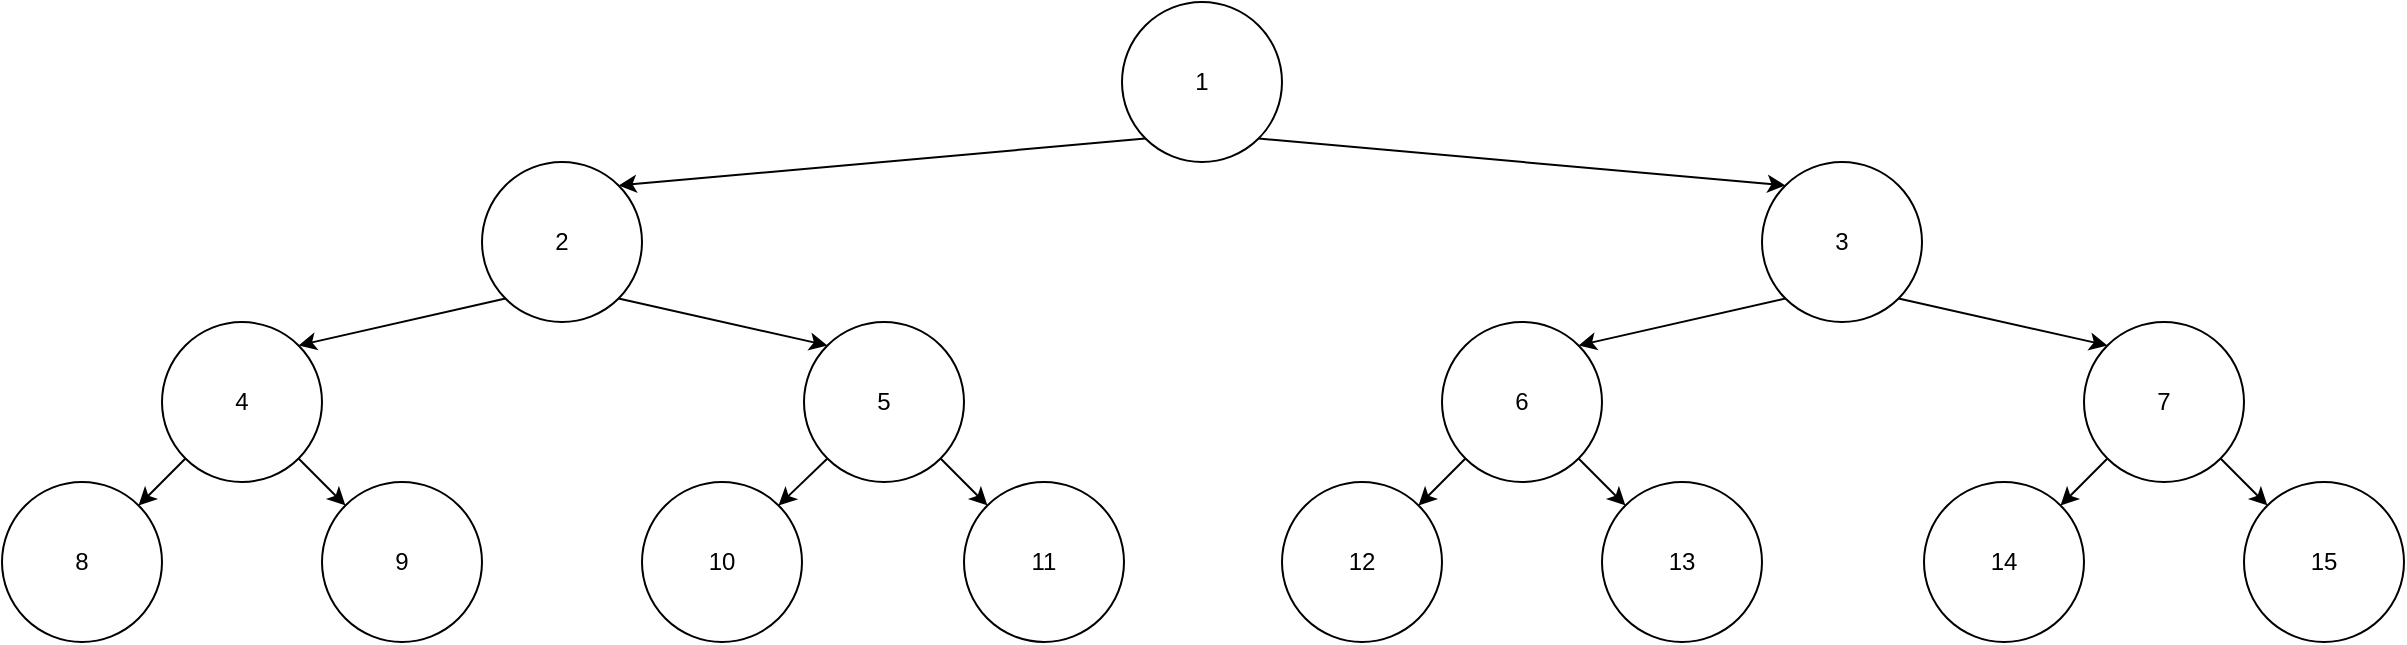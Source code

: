 <mxfile version="21.0.6" type="device"><diagram name="Page-1" id="04czngXnSB9g6v76xQEw"><mxGraphModel dx="2140" dy="587" grid="1" gridSize="10" guides="1" tooltips="1" connect="1" arrows="1" fold="1" page="1" pageScale="1" pageWidth="850" pageHeight="1100" math="0" shadow="0"><root><mxCell id="0"/><mxCell id="1" parent="0"/><mxCell id="1MF-FgxiNsozD0MlJQ0G-25" style="rounded=0;orthogonalLoop=1;jettySize=auto;html=1;exitX=0;exitY=1;exitDx=0;exitDy=0;entryX=1;entryY=0;entryDx=0;entryDy=0;" edge="1" parent="1" source="1MF-FgxiNsozD0MlJQ0G-3" target="1MF-FgxiNsozD0MlJQ0G-4"><mxGeometry relative="1" as="geometry"/></mxCell><mxCell id="1MF-FgxiNsozD0MlJQ0G-26" style="rounded=0;orthogonalLoop=1;jettySize=auto;html=1;exitX=1;exitY=1;exitDx=0;exitDy=0;entryX=0;entryY=0;entryDx=0;entryDy=0;" edge="1" parent="1" source="1MF-FgxiNsozD0MlJQ0G-3" target="1MF-FgxiNsozD0MlJQ0G-11"><mxGeometry relative="1" as="geometry"/></mxCell><mxCell id="1MF-FgxiNsozD0MlJQ0G-3" value="1" style="ellipse;whiteSpace=wrap;html=1;aspect=fixed;" vertex="1" parent="1"><mxGeometry x="400" width="80" height="80" as="geometry"/></mxCell><mxCell id="1MF-FgxiNsozD0MlJQ0G-27" style="rounded=0;orthogonalLoop=1;jettySize=auto;html=1;exitX=0;exitY=1;exitDx=0;exitDy=0;entryX=1;entryY=0;entryDx=0;entryDy=0;" edge="1" parent="1" source="1MF-FgxiNsozD0MlJQ0G-4" target="1MF-FgxiNsozD0MlJQ0G-6"><mxGeometry relative="1" as="geometry"/></mxCell><mxCell id="1MF-FgxiNsozD0MlJQ0G-4" value="2" style="ellipse;whiteSpace=wrap;html=1;aspect=fixed;" vertex="1" parent="1"><mxGeometry x="80" y="80" width="80" height="80" as="geometry"/></mxCell><mxCell id="1MF-FgxiNsozD0MlJQ0G-31" style="rounded=0;orthogonalLoop=1;jettySize=auto;html=1;exitX=0;exitY=1;exitDx=0;exitDy=0;entryX=1;entryY=0;entryDx=0;entryDy=0;" edge="1" parent="1" source="1MF-FgxiNsozD0MlJQ0G-6" target="1MF-FgxiNsozD0MlJQ0G-17"><mxGeometry relative="1" as="geometry"/></mxCell><mxCell id="1MF-FgxiNsozD0MlJQ0G-32" style="rounded=0;orthogonalLoop=1;jettySize=auto;html=1;exitX=1;exitY=1;exitDx=0;exitDy=0;entryX=0;entryY=0;entryDx=0;entryDy=0;" edge="1" parent="1" source="1MF-FgxiNsozD0MlJQ0G-6" target="1MF-FgxiNsozD0MlJQ0G-18"><mxGeometry relative="1" as="geometry"/></mxCell><mxCell id="1MF-FgxiNsozD0MlJQ0G-6" value="4" style="ellipse;whiteSpace=wrap;html=1;aspect=fixed;" vertex="1" parent="1"><mxGeometry x="-80" y="160" width="80" height="80" as="geometry"/></mxCell><mxCell id="1MF-FgxiNsozD0MlJQ0G-33" style="rounded=0;orthogonalLoop=1;jettySize=auto;html=1;exitX=0;exitY=1;exitDx=0;exitDy=0;entryX=1;entryY=0;entryDx=0;entryDy=0;" edge="1" parent="1" source="1MF-FgxiNsozD0MlJQ0G-7" target="1MF-FgxiNsozD0MlJQ0G-19"><mxGeometry relative="1" as="geometry"/></mxCell><mxCell id="1MF-FgxiNsozD0MlJQ0G-34" style="rounded=0;orthogonalLoop=1;jettySize=auto;html=1;exitX=1;exitY=1;exitDx=0;exitDy=0;entryX=0;entryY=0;entryDx=0;entryDy=0;" edge="1" parent="1" source="1MF-FgxiNsozD0MlJQ0G-7" target="1MF-FgxiNsozD0MlJQ0G-20"><mxGeometry relative="1" as="geometry"/></mxCell><mxCell id="1MF-FgxiNsozD0MlJQ0G-7" value="5" style="ellipse;whiteSpace=wrap;html=1;aspect=fixed;" vertex="1" parent="1"><mxGeometry x="241" y="160" width="80" height="80" as="geometry"/></mxCell><mxCell id="1MF-FgxiNsozD0MlJQ0G-29" style="rounded=0;orthogonalLoop=1;jettySize=auto;html=1;exitX=0;exitY=1;exitDx=0;exitDy=0;entryX=1;entryY=0;entryDx=0;entryDy=0;" edge="1" parent="1" source="1MF-FgxiNsozD0MlJQ0G-11" target="1MF-FgxiNsozD0MlJQ0G-12"><mxGeometry relative="1" as="geometry"/></mxCell><mxCell id="1MF-FgxiNsozD0MlJQ0G-30" style="rounded=0;orthogonalLoop=1;jettySize=auto;html=1;exitX=1;exitY=1;exitDx=0;exitDy=0;entryX=0;entryY=0;entryDx=0;entryDy=0;" edge="1" parent="1" source="1MF-FgxiNsozD0MlJQ0G-11" target="1MF-FgxiNsozD0MlJQ0G-13"><mxGeometry relative="1" as="geometry"/></mxCell><mxCell id="1MF-FgxiNsozD0MlJQ0G-11" value="3" style="ellipse;whiteSpace=wrap;html=1;aspect=fixed;" vertex="1" parent="1"><mxGeometry x="720" y="80" width="80" height="80" as="geometry"/></mxCell><mxCell id="1MF-FgxiNsozD0MlJQ0G-35" style="rounded=0;orthogonalLoop=1;jettySize=auto;html=1;exitX=0;exitY=1;exitDx=0;exitDy=0;entryX=1;entryY=0;entryDx=0;entryDy=0;" edge="1" parent="1" source="1MF-FgxiNsozD0MlJQ0G-12" target="1MF-FgxiNsozD0MlJQ0G-21"><mxGeometry relative="1" as="geometry"/></mxCell><mxCell id="1MF-FgxiNsozD0MlJQ0G-36" style="rounded=0;orthogonalLoop=1;jettySize=auto;html=1;exitX=1;exitY=1;exitDx=0;exitDy=0;entryX=0;entryY=0;entryDx=0;entryDy=0;" edge="1" parent="1" source="1MF-FgxiNsozD0MlJQ0G-12" target="1MF-FgxiNsozD0MlJQ0G-22"><mxGeometry relative="1" as="geometry"/></mxCell><mxCell id="1MF-FgxiNsozD0MlJQ0G-12" value="6" style="ellipse;whiteSpace=wrap;html=1;aspect=fixed;" vertex="1" parent="1"><mxGeometry x="560" y="160" width="80" height="80" as="geometry"/></mxCell><mxCell id="1MF-FgxiNsozD0MlJQ0G-37" style="rounded=0;orthogonalLoop=1;jettySize=auto;html=1;exitX=0;exitY=1;exitDx=0;exitDy=0;entryX=1;entryY=0;entryDx=0;entryDy=0;" edge="1" parent="1" source="1MF-FgxiNsozD0MlJQ0G-13" target="1MF-FgxiNsozD0MlJQ0G-23"><mxGeometry relative="1" as="geometry"/></mxCell><mxCell id="1MF-FgxiNsozD0MlJQ0G-38" style="rounded=0;orthogonalLoop=1;jettySize=auto;html=1;exitX=1;exitY=1;exitDx=0;exitDy=0;entryX=0;entryY=0;entryDx=0;entryDy=0;" edge="1" parent="1" source="1MF-FgxiNsozD0MlJQ0G-13" target="1MF-FgxiNsozD0MlJQ0G-24"><mxGeometry relative="1" as="geometry"/></mxCell><mxCell id="1MF-FgxiNsozD0MlJQ0G-13" value="7" style="ellipse;whiteSpace=wrap;html=1;aspect=fixed;" vertex="1" parent="1"><mxGeometry x="881" y="160" width="80" height="80" as="geometry"/></mxCell><mxCell id="1MF-FgxiNsozD0MlJQ0G-17" value="8" style="ellipse;whiteSpace=wrap;html=1;aspect=fixed;" vertex="1" parent="1"><mxGeometry x="-160" y="240" width="80" height="80" as="geometry"/></mxCell><mxCell id="1MF-FgxiNsozD0MlJQ0G-18" value="9" style="ellipse;whiteSpace=wrap;html=1;aspect=fixed;" vertex="1" parent="1"><mxGeometry y="240" width="80" height="80" as="geometry"/></mxCell><mxCell id="1MF-FgxiNsozD0MlJQ0G-19" value="10" style="ellipse;whiteSpace=wrap;html=1;aspect=fixed;" vertex="1" parent="1"><mxGeometry x="160" y="240" width="80" height="80" as="geometry"/></mxCell><mxCell id="1MF-FgxiNsozD0MlJQ0G-20" value="11" style="ellipse;whiteSpace=wrap;html=1;aspect=fixed;" vertex="1" parent="1"><mxGeometry x="321" y="240" width="80" height="80" as="geometry"/></mxCell><mxCell id="1MF-FgxiNsozD0MlJQ0G-21" value="12" style="ellipse;whiteSpace=wrap;html=1;aspect=fixed;" vertex="1" parent="1"><mxGeometry x="480" y="240" width="80" height="80" as="geometry"/></mxCell><mxCell id="1MF-FgxiNsozD0MlJQ0G-22" value="13" style="ellipse;whiteSpace=wrap;html=1;aspect=fixed;" vertex="1" parent="1"><mxGeometry x="640" y="240" width="80" height="80" as="geometry"/></mxCell><mxCell id="1MF-FgxiNsozD0MlJQ0G-23" value="14" style="ellipse;whiteSpace=wrap;html=1;aspect=fixed;" vertex="1" parent="1"><mxGeometry x="801" y="240" width="80" height="80" as="geometry"/></mxCell><mxCell id="1MF-FgxiNsozD0MlJQ0G-24" value="15" style="ellipse;whiteSpace=wrap;html=1;aspect=fixed;" vertex="1" parent="1"><mxGeometry x="961" y="240" width="80" height="80" as="geometry"/></mxCell><mxCell id="1MF-FgxiNsozD0MlJQ0G-28" style="rounded=0;orthogonalLoop=1;jettySize=auto;html=1;exitX=1;exitY=1;exitDx=0;exitDy=0;entryX=0;entryY=0;entryDx=0;entryDy=0;" edge="1" parent="1" source="1MF-FgxiNsozD0MlJQ0G-4" target="1MF-FgxiNsozD0MlJQ0G-7"><mxGeometry relative="1" as="geometry"><mxPoint x="102" y="158" as="sourcePoint"/><mxPoint x="-2" y="182" as="targetPoint"/></mxGeometry></mxCell></root></mxGraphModel></diagram></mxfile>